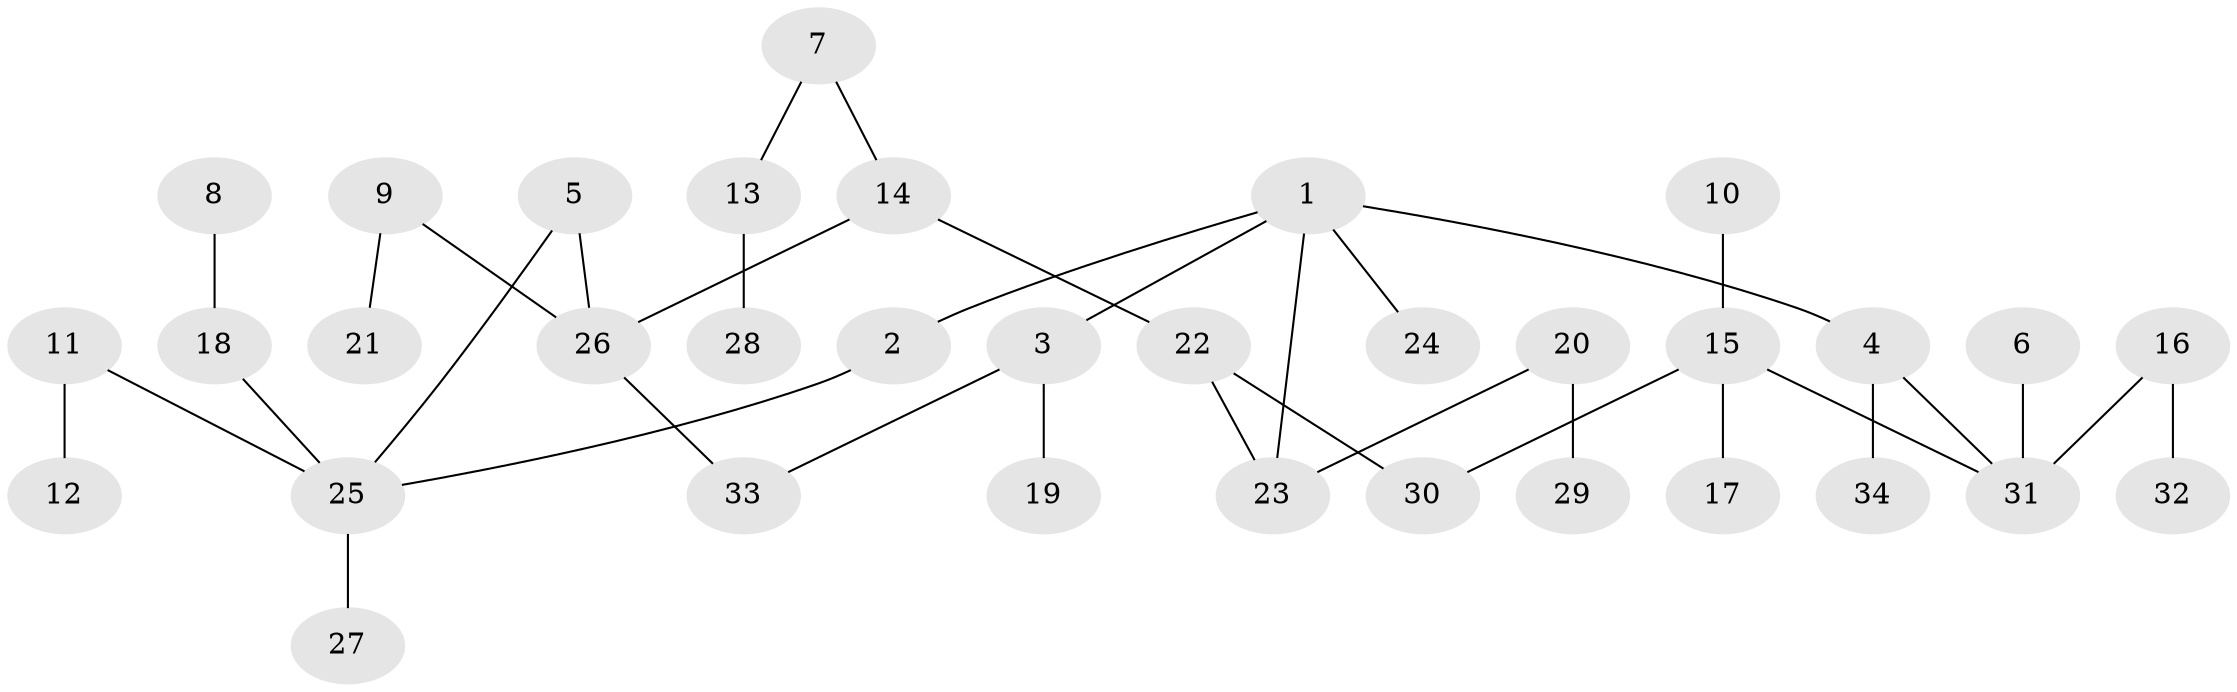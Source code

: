 // original degree distribution, {3: 0.16417910447761194, 4: 0.07462686567164178, 2: 0.373134328358209, 6: 0.014925373134328358, 5: 0.014925373134328358, 1: 0.3582089552238806}
// Generated by graph-tools (version 1.1) at 2025/25/03/09/25 03:25:29]
// undirected, 34 vertices, 36 edges
graph export_dot {
graph [start="1"]
  node [color=gray90,style=filled];
  1;
  2;
  3;
  4;
  5;
  6;
  7;
  8;
  9;
  10;
  11;
  12;
  13;
  14;
  15;
  16;
  17;
  18;
  19;
  20;
  21;
  22;
  23;
  24;
  25;
  26;
  27;
  28;
  29;
  30;
  31;
  32;
  33;
  34;
  1 -- 2 [weight=1.0];
  1 -- 3 [weight=1.0];
  1 -- 4 [weight=1.0];
  1 -- 23 [weight=1.0];
  1 -- 24 [weight=1.0];
  2 -- 25 [weight=1.0];
  3 -- 19 [weight=1.0];
  3 -- 33 [weight=1.0];
  4 -- 31 [weight=1.0];
  4 -- 34 [weight=1.0];
  5 -- 25 [weight=1.0];
  5 -- 26 [weight=1.0];
  6 -- 31 [weight=1.0];
  7 -- 13 [weight=1.0];
  7 -- 14 [weight=1.0];
  8 -- 18 [weight=1.0];
  9 -- 21 [weight=1.0];
  9 -- 26 [weight=1.0];
  10 -- 15 [weight=1.0];
  11 -- 12 [weight=1.0];
  11 -- 25 [weight=1.0];
  13 -- 28 [weight=1.0];
  14 -- 22 [weight=1.0];
  14 -- 26 [weight=1.0];
  15 -- 17 [weight=1.0];
  15 -- 30 [weight=1.0];
  15 -- 31 [weight=1.0];
  16 -- 31 [weight=1.0];
  16 -- 32 [weight=1.0];
  18 -- 25 [weight=1.0];
  20 -- 23 [weight=1.0];
  20 -- 29 [weight=1.0];
  22 -- 23 [weight=1.0];
  22 -- 30 [weight=1.0];
  25 -- 27 [weight=1.0];
  26 -- 33 [weight=1.0];
}
